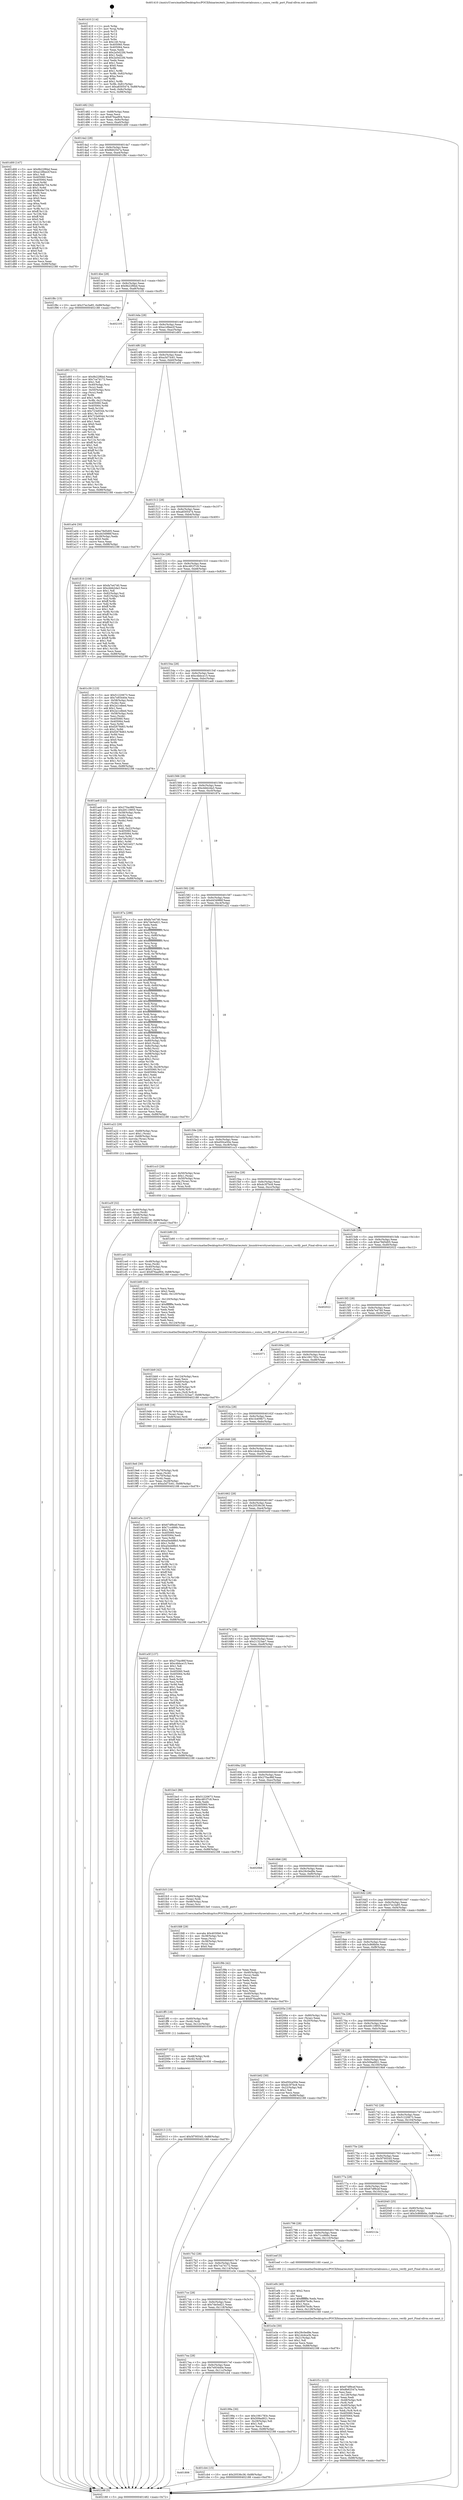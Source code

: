 digraph "0x401410" {
  label = "0x401410 (/mnt/c/Users/mathe/Desktop/tcc/POCII/binaries/extr_linuxdriversttyserialsunsu.c_sunsu_verify_port_Final-ollvm.out::main(0))"
  labelloc = "t"
  node[shape=record]

  Entry [label="",width=0.3,height=0.3,shape=circle,fillcolor=black,style=filled]
  "0x401482" [label="{
     0x401482 [32]\l
     | [instrs]\l
     &nbsp;&nbsp;0x401482 \<+6\>: mov -0x88(%rbp),%eax\l
     &nbsp;&nbsp;0x401488 \<+2\>: mov %eax,%ecx\l
     &nbsp;&nbsp;0x40148a \<+6\>: sub $0x876aa904,%ecx\l
     &nbsp;&nbsp;0x401490 \<+6\>: mov %eax,-0x9c(%rbp)\l
     &nbsp;&nbsp;0x401496 \<+6\>: mov %ecx,-0xa0(%rbp)\l
     &nbsp;&nbsp;0x40149c \<+6\>: je 0000000000401d00 \<main+0x8f0\>\l
  }"]
  "0x401d00" [label="{
     0x401d00 [147]\l
     | [instrs]\l
     &nbsp;&nbsp;0x401d00 \<+5\>: mov $0x9b22f6bd,%eax\l
     &nbsp;&nbsp;0x401d05 \<+5\>: mov $0xa1d9ee2f,%ecx\l
     &nbsp;&nbsp;0x401d0a \<+2\>: mov $0x1,%dl\l
     &nbsp;&nbsp;0x401d0c \<+7\>: mov 0x405060,%esi\l
     &nbsp;&nbsp;0x401d13 \<+7\>: mov 0x405064,%edi\l
     &nbsp;&nbsp;0x401d1a \<+3\>: mov %esi,%r8d\l
     &nbsp;&nbsp;0x401d1d \<+7\>: add $0xf649e754,%r8d\l
     &nbsp;&nbsp;0x401d24 \<+4\>: sub $0x1,%r8d\l
     &nbsp;&nbsp;0x401d28 \<+7\>: sub $0xf649e754,%r8d\l
     &nbsp;&nbsp;0x401d2f \<+4\>: imul %r8d,%esi\l
     &nbsp;&nbsp;0x401d33 \<+3\>: and $0x1,%esi\l
     &nbsp;&nbsp;0x401d36 \<+3\>: cmp $0x0,%esi\l
     &nbsp;&nbsp;0x401d39 \<+4\>: sete %r9b\l
     &nbsp;&nbsp;0x401d3d \<+3\>: cmp $0xa,%edi\l
     &nbsp;&nbsp;0x401d40 \<+4\>: setl %r10b\l
     &nbsp;&nbsp;0x401d44 \<+3\>: mov %r9b,%r11b\l
     &nbsp;&nbsp;0x401d47 \<+4\>: xor $0xff,%r11b\l
     &nbsp;&nbsp;0x401d4b \<+3\>: mov %r10b,%bl\l
     &nbsp;&nbsp;0x401d4e \<+3\>: xor $0xff,%bl\l
     &nbsp;&nbsp;0x401d51 \<+3\>: xor $0x0,%dl\l
     &nbsp;&nbsp;0x401d54 \<+3\>: mov %r11b,%r14b\l
     &nbsp;&nbsp;0x401d57 \<+4\>: and $0x0,%r14b\l
     &nbsp;&nbsp;0x401d5b \<+3\>: and %dl,%r9b\l
     &nbsp;&nbsp;0x401d5e \<+3\>: mov %bl,%r15b\l
     &nbsp;&nbsp;0x401d61 \<+4\>: and $0x0,%r15b\l
     &nbsp;&nbsp;0x401d65 \<+3\>: and %dl,%r10b\l
     &nbsp;&nbsp;0x401d68 \<+3\>: or %r9b,%r14b\l
     &nbsp;&nbsp;0x401d6b \<+3\>: or %r10b,%r15b\l
     &nbsp;&nbsp;0x401d6e \<+3\>: xor %r15b,%r14b\l
     &nbsp;&nbsp;0x401d71 \<+3\>: or %bl,%r11b\l
     &nbsp;&nbsp;0x401d74 \<+4\>: xor $0xff,%r11b\l
     &nbsp;&nbsp;0x401d78 \<+3\>: or $0x0,%dl\l
     &nbsp;&nbsp;0x401d7b \<+3\>: and %dl,%r11b\l
     &nbsp;&nbsp;0x401d7e \<+3\>: or %r11b,%r14b\l
     &nbsp;&nbsp;0x401d81 \<+4\>: test $0x1,%r14b\l
     &nbsp;&nbsp;0x401d85 \<+3\>: cmovne %ecx,%eax\l
     &nbsp;&nbsp;0x401d88 \<+6\>: mov %eax,-0x88(%rbp)\l
     &nbsp;&nbsp;0x401d8e \<+5\>: jmp 0000000000402188 \<main+0xd78\>\l
  }"]
  "0x4014a2" [label="{
     0x4014a2 [28]\l
     | [instrs]\l
     &nbsp;&nbsp;0x4014a2 \<+5\>: jmp 00000000004014a7 \<main+0x97\>\l
     &nbsp;&nbsp;0x4014a7 \<+6\>: mov -0x9c(%rbp),%eax\l
     &nbsp;&nbsp;0x4014ad \<+5\>: sub $0x8b62547a,%eax\l
     &nbsp;&nbsp;0x4014b2 \<+6\>: mov %eax,-0xa4(%rbp)\l
     &nbsp;&nbsp;0x4014b8 \<+6\>: je 0000000000401f8c \<main+0xb7c\>\l
  }"]
  Exit [label="",width=0.3,height=0.3,shape=circle,fillcolor=black,style=filled,peripheries=2]
  "0x401f8c" [label="{
     0x401f8c [15]\l
     | [instrs]\l
     &nbsp;&nbsp;0x401f8c \<+10\>: movl $0x37ec3a85,-0x88(%rbp)\l
     &nbsp;&nbsp;0x401f96 \<+5\>: jmp 0000000000402188 \<main+0xd78\>\l
  }"]
  "0x4014be" [label="{
     0x4014be [28]\l
     | [instrs]\l
     &nbsp;&nbsp;0x4014be \<+5\>: jmp 00000000004014c3 \<main+0xb3\>\l
     &nbsp;&nbsp;0x4014c3 \<+6\>: mov -0x9c(%rbp),%eax\l
     &nbsp;&nbsp;0x4014c9 \<+5\>: sub $0x9b22f6bd,%eax\l
     &nbsp;&nbsp;0x4014ce \<+6\>: mov %eax,-0xa8(%rbp)\l
     &nbsp;&nbsp;0x4014d4 \<+6\>: je 0000000000402105 \<main+0xcf5\>\l
  }"]
  "0x402013" [label="{
     0x402013 [15]\l
     | [instrs]\l
     &nbsp;&nbsp;0x402013 \<+10\>: movl $0x5f795545,-0x88(%rbp)\l
     &nbsp;&nbsp;0x40201d \<+5\>: jmp 0000000000402188 \<main+0xd78\>\l
  }"]
  "0x402105" [label="{
     0x402105\l
  }", style=dashed]
  "0x4014da" [label="{
     0x4014da [28]\l
     | [instrs]\l
     &nbsp;&nbsp;0x4014da \<+5\>: jmp 00000000004014df \<main+0xcf\>\l
     &nbsp;&nbsp;0x4014df \<+6\>: mov -0x9c(%rbp),%eax\l
     &nbsp;&nbsp;0x4014e5 \<+5\>: sub $0xa1d9ee2f,%eax\l
     &nbsp;&nbsp;0x4014ea \<+6\>: mov %eax,-0xac(%rbp)\l
     &nbsp;&nbsp;0x4014f0 \<+6\>: je 0000000000401d93 \<main+0x983\>\l
  }"]
  "0x402007" [label="{
     0x402007 [12]\l
     | [instrs]\l
     &nbsp;&nbsp;0x402007 \<+4\>: mov -0x48(%rbp),%rdi\l
     &nbsp;&nbsp;0x40200b \<+3\>: mov (%rdi),%rdi\l
     &nbsp;&nbsp;0x40200e \<+5\>: call 0000000000401030 \<free@plt\>\l
     | [calls]\l
     &nbsp;&nbsp;0x401030 \{1\} (unknown)\l
  }"]
  "0x401d93" [label="{
     0x401d93 [171]\l
     | [instrs]\l
     &nbsp;&nbsp;0x401d93 \<+5\>: mov $0x9b22f6bd,%eax\l
     &nbsp;&nbsp;0x401d98 \<+5\>: mov $0x7ca74172,%ecx\l
     &nbsp;&nbsp;0x401d9d \<+2\>: mov $0x1,%dl\l
     &nbsp;&nbsp;0x401d9f \<+4\>: mov -0x40(%rbp),%rsi\l
     &nbsp;&nbsp;0x401da3 \<+2\>: mov (%rsi),%edi\l
     &nbsp;&nbsp;0x401da5 \<+4\>: mov -0x50(%rbp),%rsi\l
     &nbsp;&nbsp;0x401da9 \<+2\>: cmp (%rsi),%edi\l
     &nbsp;&nbsp;0x401dab \<+4\>: setl %r8b\l
     &nbsp;&nbsp;0x401daf \<+4\>: and $0x1,%r8b\l
     &nbsp;&nbsp;0x401db3 \<+4\>: mov %r8b,-0x21(%rbp)\l
     &nbsp;&nbsp;0x401db7 \<+7\>: mov 0x405060,%edi\l
     &nbsp;&nbsp;0x401dbe \<+8\>: mov 0x405064,%r9d\l
     &nbsp;&nbsp;0x401dc6 \<+3\>: mov %edi,%r10d\l
     &nbsp;&nbsp;0x401dc9 \<+7\>: sub $0x723e9344,%r10d\l
     &nbsp;&nbsp;0x401dd0 \<+4\>: sub $0x1,%r10d\l
     &nbsp;&nbsp;0x401dd4 \<+7\>: add $0x723e9344,%r10d\l
     &nbsp;&nbsp;0x401ddb \<+4\>: imul %r10d,%edi\l
     &nbsp;&nbsp;0x401ddf \<+3\>: and $0x1,%edi\l
     &nbsp;&nbsp;0x401de2 \<+3\>: cmp $0x0,%edi\l
     &nbsp;&nbsp;0x401de5 \<+4\>: sete %r8b\l
     &nbsp;&nbsp;0x401de9 \<+4\>: cmp $0xa,%r9d\l
     &nbsp;&nbsp;0x401ded \<+4\>: setl %r11b\l
     &nbsp;&nbsp;0x401df1 \<+3\>: mov %r8b,%bl\l
     &nbsp;&nbsp;0x401df4 \<+3\>: xor $0xff,%bl\l
     &nbsp;&nbsp;0x401df7 \<+3\>: mov %r11b,%r14b\l
     &nbsp;&nbsp;0x401dfa \<+4\>: xor $0xff,%r14b\l
     &nbsp;&nbsp;0x401dfe \<+3\>: xor $0x1,%dl\l
     &nbsp;&nbsp;0x401e01 \<+3\>: mov %bl,%r15b\l
     &nbsp;&nbsp;0x401e04 \<+4\>: and $0xff,%r15b\l
     &nbsp;&nbsp;0x401e08 \<+3\>: and %dl,%r8b\l
     &nbsp;&nbsp;0x401e0b \<+3\>: mov %r14b,%r12b\l
     &nbsp;&nbsp;0x401e0e \<+4\>: and $0xff,%r12b\l
     &nbsp;&nbsp;0x401e12 \<+3\>: and %dl,%r11b\l
     &nbsp;&nbsp;0x401e15 \<+3\>: or %r8b,%r15b\l
     &nbsp;&nbsp;0x401e18 \<+3\>: or %r11b,%r12b\l
     &nbsp;&nbsp;0x401e1b \<+3\>: xor %r12b,%r15b\l
     &nbsp;&nbsp;0x401e1e \<+3\>: or %r14b,%bl\l
     &nbsp;&nbsp;0x401e21 \<+3\>: xor $0xff,%bl\l
     &nbsp;&nbsp;0x401e24 \<+3\>: or $0x1,%dl\l
     &nbsp;&nbsp;0x401e27 \<+2\>: and %dl,%bl\l
     &nbsp;&nbsp;0x401e29 \<+3\>: or %bl,%r15b\l
     &nbsp;&nbsp;0x401e2c \<+4\>: test $0x1,%r15b\l
     &nbsp;&nbsp;0x401e30 \<+3\>: cmovne %ecx,%eax\l
     &nbsp;&nbsp;0x401e33 \<+6\>: mov %eax,-0x88(%rbp)\l
     &nbsp;&nbsp;0x401e39 \<+5\>: jmp 0000000000402188 \<main+0xd78\>\l
  }"]
  "0x4014f6" [label="{
     0x4014f6 [28]\l
     | [instrs]\l
     &nbsp;&nbsp;0x4014f6 \<+5\>: jmp 00000000004014fb \<main+0xeb\>\l
     &nbsp;&nbsp;0x4014fb \<+6\>: mov -0x9c(%rbp),%eax\l
     &nbsp;&nbsp;0x401501 \<+5\>: sub $0xa3d73c61,%eax\l
     &nbsp;&nbsp;0x401506 \<+6\>: mov %eax,-0xb0(%rbp)\l
     &nbsp;&nbsp;0x40150c \<+6\>: je 0000000000401a04 \<main+0x5f4\>\l
  }"]
  "0x401ff5" [label="{
     0x401ff5 [18]\l
     | [instrs]\l
     &nbsp;&nbsp;0x401ff5 \<+4\>: mov -0x60(%rbp),%rdi\l
     &nbsp;&nbsp;0x401ff9 \<+3\>: mov (%rdi),%rdi\l
     &nbsp;&nbsp;0x401ffc \<+6\>: mov %eax,-0x12c(%rbp)\l
     &nbsp;&nbsp;0x402002 \<+5\>: call 0000000000401030 \<free@plt\>\l
     | [calls]\l
     &nbsp;&nbsp;0x401030 \{1\} (unknown)\l
  }"]
  "0x401a04" [label="{
     0x401a04 [30]\l
     | [instrs]\l
     &nbsp;&nbsp;0x401a04 \<+5\>: mov $0xe78d5d05,%eax\l
     &nbsp;&nbsp;0x401a09 \<+5\>: mov $0xd434986f,%ecx\l
     &nbsp;&nbsp;0x401a0e \<+3\>: mov -0x28(%rbp),%edx\l
     &nbsp;&nbsp;0x401a11 \<+3\>: cmp $0x0,%edx\l
     &nbsp;&nbsp;0x401a14 \<+3\>: cmove %ecx,%eax\l
     &nbsp;&nbsp;0x401a17 \<+6\>: mov %eax,-0x88(%rbp)\l
     &nbsp;&nbsp;0x401a1d \<+5\>: jmp 0000000000402188 \<main+0xd78\>\l
  }"]
  "0x401512" [label="{
     0x401512 [28]\l
     | [instrs]\l
     &nbsp;&nbsp;0x401512 \<+5\>: jmp 0000000000401517 \<main+0x107\>\l
     &nbsp;&nbsp;0x401517 \<+6\>: mov -0x9c(%rbp),%eax\l
     &nbsp;&nbsp;0x40151d \<+5\>: sub $0xa8305474,%eax\l
     &nbsp;&nbsp;0x401522 \<+6\>: mov %eax,-0xb4(%rbp)\l
     &nbsp;&nbsp;0x401528 \<+6\>: je 0000000000401810 \<main+0x400\>\l
  }"]
  "0x401fd8" [label="{
     0x401fd8 [29]\l
     | [instrs]\l
     &nbsp;&nbsp;0x401fd8 \<+10\>: movabs $0x4030b6,%rdi\l
     &nbsp;&nbsp;0x401fe2 \<+4\>: mov -0x38(%rbp),%rsi\l
     &nbsp;&nbsp;0x401fe6 \<+2\>: mov %eax,(%rsi)\l
     &nbsp;&nbsp;0x401fe8 \<+4\>: mov -0x38(%rbp),%rsi\l
     &nbsp;&nbsp;0x401fec \<+2\>: mov (%rsi),%esi\l
     &nbsp;&nbsp;0x401fee \<+2\>: mov $0x0,%al\l
     &nbsp;&nbsp;0x401ff0 \<+5\>: call 0000000000401040 \<printf@plt\>\l
     | [calls]\l
     &nbsp;&nbsp;0x401040 \{1\} (unknown)\l
  }"]
  "0x401810" [label="{
     0x401810 [106]\l
     | [instrs]\l
     &nbsp;&nbsp;0x401810 \<+5\>: mov $0xfa7e4740,%eax\l
     &nbsp;&nbsp;0x401815 \<+5\>: mov $0xcbbb2da3,%ecx\l
     &nbsp;&nbsp;0x40181a \<+2\>: mov $0x1,%dl\l
     &nbsp;&nbsp;0x40181c \<+7\>: mov -0x82(%rbp),%sil\l
     &nbsp;&nbsp;0x401823 \<+7\>: mov -0x81(%rbp),%dil\l
     &nbsp;&nbsp;0x40182a \<+3\>: mov %sil,%r8b\l
     &nbsp;&nbsp;0x40182d \<+4\>: xor $0xff,%r8b\l
     &nbsp;&nbsp;0x401831 \<+3\>: mov %dil,%r9b\l
     &nbsp;&nbsp;0x401834 \<+4\>: xor $0xff,%r9b\l
     &nbsp;&nbsp;0x401838 \<+3\>: xor $0x1,%dl\l
     &nbsp;&nbsp;0x40183b \<+3\>: mov %r8b,%r10b\l
     &nbsp;&nbsp;0x40183e \<+4\>: and $0xff,%r10b\l
     &nbsp;&nbsp;0x401842 \<+3\>: and %dl,%sil\l
     &nbsp;&nbsp;0x401845 \<+3\>: mov %r9b,%r11b\l
     &nbsp;&nbsp;0x401848 \<+4\>: and $0xff,%r11b\l
     &nbsp;&nbsp;0x40184c \<+3\>: and %dl,%dil\l
     &nbsp;&nbsp;0x40184f \<+3\>: or %sil,%r10b\l
     &nbsp;&nbsp;0x401852 \<+3\>: or %dil,%r11b\l
     &nbsp;&nbsp;0x401855 \<+3\>: xor %r11b,%r10b\l
     &nbsp;&nbsp;0x401858 \<+3\>: or %r9b,%r8b\l
     &nbsp;&nbsp;0x40185b \<+4\>: xor $0xff,%r8b\l
     &nbsp;&nbsp;0x40185f \<+3\>: or $0x1,%dl\l
     &nbsp;&nbsp;0x401862 \<+3\>: and %dl,%r8b\l
     &nbsp;&nbsp;0x401865 \<+3\>: or %r8b,%r10b\l
     &nbsp;&nbsp;0x401868 \<+4\>: test $0x1,%r10b\l
     &nbsp;&nbsp;0x40186c \<+3\>: cmovne %ecx,%eax\l
     &nbsp;&nbsp;0x40186f \<+6\>: mov %eax,-0x88(%rbp)\l
     &nbsp;&nbsp;0x401875 \<+5\>: jmp 0000000000402188 \<main+0xd78\>\l
  }"]
  "0x40152e" [label="{
     0x40152e [28]\l
     | [instrs]\l
     &nbsp;&nbsp;0x40152e \<+5\>: jmp 0000000000401533 \<main+0x123\>\l
     &nbsp;&nbsp;0x401533 \<+6\>: mov -0x9c(%rbp),%eax\l
     &nbsp;&nbsp;0x401539 \<+5\>: sub $0xc481f7c9,%eax\l
     &nbsp;&nbsp;0x40153e \<+6\>: mov %eax,-0xb8(%rbp)\l
     &nbsp;&nbsp;0x401544 \<+6\>: je 0000000000401c39 \<main+0x829\>\l
  }"]
  "0x402188" [label="{
     0x402188 [5]\l
     | [instrs]\l
     &nbsp;&nbsp;0x402188 \<+5\>: jmp 0000000000401482 \<main+0x72\>\l
  }"]
  "0x401410" [label="{
     0x401410 [114]\l
     | [instrs]\l
     &nbsp;&nbsp;0x401410 \<+1\>: push %rbp\l
     &nbsp;&nbsp;0x401411 \<+3\>: mov %rsp,%rbp\l
     &nbsp;&nbsp;0x401414 \<+2\>: push %r15\l
     &nbsp;&nbsp;0x401416 \<+2\>: push %r14\l
     &nbsp;&nbsp;0x401418 \<+2\>: push %r12\l
     &nbsp;&nbsp;0x40141a \<+1\>: push %rbx\l
     &nbsp;&nbsp;0x40141b \<+7\>: sub $0x140,%rsp\l
     &nbsp;&nbsp;0x401422 \<+7\>: mov 0x405060,%eax\l
     &nbsp;&nbsp;0x401429 \<+7\>: mov 0x405064,%ecx\l
     &nbsp;&nbsp;0x401430 \<+2\>: mov %eax,%edx\l
     &nbsp;&nbsp;0x401432 \<+6\>: add $0x2a5d22fd,%edx\l
     &nbsp;&nbsp;0x401438 \<+3\>: sub $0x1,%edx\l
     &nbsp;&nbsp;0x40143b \<+6\>: sub $0x2a5d22fd,%edx\l
     &nbsp;&nbsp;0x401441 \<+3\>: imul %edx,%eax\l
     &nbsp;&nbsp;0x401444 \<+3\>: and $0x1,%eax\l
     &nbsp;&nbsp;0x401447 \<+3\>: cmp $0x0,%eax\l
     &nbsp;&nbsp;0x40144a \<+4\>: sete %r8b\l
     &nbsp;&nbsp;0x40144e \<+4\>: and $0x1,%r8b\l
     &nbsp;&nbsp;0x401452 \<+7\>: mov %r8b,-0x82(%rbp)\l
     &nbsp;&nbsp;0x401459 \<+3\>: cmp $0xa,%ecx\l
     &nbsp;&nbsp;0x40145c \<+4\>: setl %r8b\l
     &nbsp;&nbsp;0x401460 \<+4\>: and $0x1,%r8b\l
     &nbsp;&nbsp;0x401464 \<+7\>: mov %r8b,-0x81(%rbp)\l
     &nbsp;&nbsp;0x40146b \<+10\>: movl $0xa8305474,-0x88(%rbp)\l
     &nbsp;&nbsp;0x401475 \<+6\>: mov %edi,-0x8c(%rbp)\l
     &nbsp;&nbsp;0x40147b \<+7\>: mov %rsi,-0x98(%rbp)\l
  }"]
  "0x401f1c" [label="{
     0x401f1c [112]\l
     | [instrs]\l
     &nbsp;&nbsp;0x401f1c \<+5\>: mov $0x67df9cef,%ecx\l
     &nbsp;&nbsp;0x401f21 \<+5\>: mov $0x8b62547a,%edx\l
     &nbsp;&nbsp;0x401f26 \<+2\>: xor %esi,%esi\l
     &nbsp;&nbsp;0x401f28 \<+6\>: mov -0x128(%rbp),%edi\l
     &nbsp;&nbsp;0x401f2e \<+3\>: imul %eax,%edi\l
     &nbsp;&nbsp;0x401f31 \<+4\>: mov -0x48(%rbp),%r8\l
     &nbsp;&nbsp;0x401f35 \<+3\>: mov (%r8),%r8\l
     &nbsp;&nbsp;0x401f38 \<+4\>: mov -0x40(%rbp),%r9\l
     &nbsp;&nbsp;0x401f3c \<+3\>: movslq (%r9),%r9\l
     &nbsp;&nbsp;0x401f3f \<+4\>: mov %edi,(%r8,%r9,4)\l
     &nbsp;&nbsp;0x401f43 \<+7\>: mov 0x405060,%eax\l
     &nbsp;&nbsp;0x401f4a \<+7\>: mov 0x405064,%edi\l
     &nbsp;&nbsp;0x401f51 \<+3\>: sub $0x1,%esi\l
     &nbsp;&nbsp;0x401f54 \<+3\>: mov %eax,%r10d\l
     &nbsp;&nbsp;0x401f57 \<+3\>: add %esi,%r10d\l
     &nbsp;&nbsp;0x401f5a \<+4\>: imul %r10d,%eax\l
     &nbsp;&nbsp;0x401f5e \<+3\>: and $0x1,%eax\l
     &nbsp;&nbsp;0x401f61 \<+3\>: cmp $0x0,%eax\l
     &nbsp;&nbsp;0x401f64 \<+4\>: sete %r11b\l
     &nbsp;&nbsp;0x401f68 \<+3\>: cmp $0xa,%edi\l
     &nbsp;&nbsp;0x401f6b \<+3\>: setl %bl\l
     &nbsp;&nbsp;0x401f6e \<+3\>: mov %r11b,%r14b\l
     &nbsp;&nbsp;0x401f71 \<+3\>: and %bl,%r14b\l
     &nbsp;&nbsp;0x401f74 \<+3\>: xor %bl,%r11b\l
     &nbsp;&nbsp;0x401f77 \<+3\>: or %r11b,%r14b\l
     &nbsp;&nbsp;0x401f7a \<+4\>: test $0x1,%r14b\l
     &nbsp;&nbsp;0x401f7e \<+3\>: cmovne %edx,%ecx\l
     &nbsp;&nbsp;0x401f81 \<+6\>: mov %ecx,-0x88(%rbp)\l
     &nbsp;&nbsp;0x401f87 \<+5\>: jmp 0000000000402188 \<main+0xd78\>\l
  }"]
  "0x401c39" [label="{
     0x401c39 [123]\l
     | [instrs]\l
     &nbsp;&nbsp;0x401c39 \<+5\>: mov $0x51220673,%eax\l
     &nbsp;&nbsp;0x401c3e \<+5\>: mov $0x7e93440e,%ecx\l
     &nbsp;&nbsp;0x401c43 \<+4\>: mov -0x58(%rbp),%rdx\l
     &nbsp;&nbsp;0x401c47 \<+2\>: mov (%rdx),%esi\l
     &nbsp;&nbsp;0x401c49 \<+6\>: sub $0x2a1cdbed,%esi\l
     &nbsp;&nbsp;0x401c4f \<+3\>: add $0x1,%esi\l
     &nbsp;&nbsp;0x401c52 \<+6\>: add $0x2a1cdbed,%esi\l
     &nbsp;&nbsp;0x401c58 \<+4\>: mov -0x58(%rbp),%rdx\l
     &nbsp;&nbsp;0x401c5c \<+2\>: mov %esi,(%rdx)\l
     &nbsp;&nbsp;0x401c5e \<+7\>: mov 0x405060,%esi\l
     &nbsp;&nbsp;0x401c65 \<+7\>: mov 0x405064,%edi\l
     &nbsp;&nbsp;0x401c6c \<+3\>: mov %esi,%r8d\l
     &nbsp;&nbsp;0x401c6f \<+7\>: sub $0xf2678d63,%r8d\l
     &nbsp;&nbsp;0x401c76 \<+4\>: sub $0x1,%r8d\l
     &nbsp;&nbsp;0x401c7a \<+7\>: add $0xf2678d63,%r8d\l
     &nbsp;&nbsp;0x401c81 \<+4\>: imul %r8d,%esi\l
     &nbsp;&nbsp;0x401c85 \<+3\>: and $0x1,%esi\l
     &nbsp;&nbsp;0x401c88 \<+3\>: cmp $0x0,%esi\l
     &nbsp;&nbsp;0x401c8b \<+4\>: sete %r9b\l
     &nbsp;&nbsp;0x401c8f \<+3\>: cmp $0xa,%edi\l
     &nbsp;&nbsp;0x401c92 \<+4\>: setl %r10b\l
     &nbsp;&nbsp;0x401c96 \<+3\>: mov %r9b,%r11b\l
     &nbsp;&nbsp;0x401c99 \<+3\>: and %r10b,%r11b\l
     &nbsp;&nbsp;0x401c9c \<+3\>: xor %r10b,%r9b\l
     &nbsp;&nbsp;0x401c9f \<+3\>: or %r9b,%r11b\l
     &nbsp;&nbsp;0x401ca2 \<+4\>: test $0x1,%r11b\l
     &nbsp;&nbsp;0x401ca6 \<+3\>: cmovne %ecx,%eax\l
     &nbsp;&nbsp;0x401ca9 \<+6\>: mov %eax,-0x88(%rbp)\l
     &nbsp;&nbsp;0x401caf \<+5\>: jmp 0000000000402188 \<main+0xd78\>\l
  }"]
  "0x40154a" [label="{
     0x40154a [28]\l
     | [instrs]\l
     &nbsp;&nbsp;0x40154a \<+5\>: jmp 000000000040154f \<main+0x13f\>\l
     &nbsp;&nbsp;0x40154f \<+6\>: mov -0x9c(%rbp),%eax\l
     &nbsp;&nbsp;0x401555 \<+5\>: sub $0xc4bbce15,%eax\l
     &nbsp;&nbsp;0x40155a \<+6\>: mov %eax,-0xbc(%rbp)\l
     &nbsp;&nbsp;0x401560 \<+6\>: je 0000000000401ae8 \<main+0x6d8\>\l
  }"]
  "0x401ef4" [label="{
     0x401ef4 [40]\l
     | [instrs]\l
     &nbsp;&nbsp;0x401ef4 \<+5\>: mov $0x2,%ecx\l
     &nbsp;&nbsp;0x401ef9 \<+1\>: cltd\l
     &nbsp;&nbsp;0x401efa \<+2\>: idiv %ecx\l
     &nbsp;&nbsp;0x401efc \<+6\>: imul $0xfffffffe,%edx,%ecx\l
     &nbsp;&nbsp;0x401f02 \<+6\>: add $0x8567bc8c,%ecx\l
     &nbsp;&nbsp;0x401f08 \<+3\>: add $0x1,%ecx\l
     &nbsp;&nbsp;0x401f0b \<+6\>: sub $0x8567bc8c,%ecx\l
     &nbsp;&nbsp;0x401f11 \<+6\>: mov %ecx,-0x128(%rbp)\l
     &nbsp;&nbsp;0x401f17 \<+5\>: call 0000000000401160 \<next_i\>\l
     | [calls]\l
     &nbsp;&nbsp;0x401160 \{1\} (/mnt/c/Users/mathe/Desktop/tcc/POCII/binaries/extr_linuxdriversttyserialsunsu.c_sunsu_verify_port_Final-ollvm.out::next_i)\l
  }"]
  "0x401ae8" [label="{
     0x401ae8 [122]\l
     | [instrs]\l
     &nbsp;&nbsp;0x401ae8 \<+5\>: mov $0x270ac86f,%eax\l
     &nbsp;&nbsp;0x401aed \<+5\>: mov $0x49119955,%ecx\l
     &nbsp;&nbsp;0x401af2 \<+4\>: mov -0x58(%rbp),%rdx\l
     &nbsp;&nbsp;0x401af6 \<+2\>: mov (%rdx),%esi\l
     &nbsp;&nbsp;0x401af8 \<+4\>: mov -0x68(%rbp),%rdx\l
     &nbsp;&nbsp;0x401afc \<+2\>: cmp (%rdx),%esi\l
     &nbsp;&nbsp;0x401afe \<+4\>: setl %dil\l
     &nbsp;&nbsp;0x401b02 \<+4\>: and $0x1,%dil\l
     &nbsp;&nbsp;0x401b06 \<+4\>: mov %dil,-0x22(%rbp)\l
     &nbsp;&nbsp;0x401b0a \<+7\>: mov 0x405060,%esi\l
     &nbsp;&nbsp;0x401b11 \<+8\>: mov 0x405064,%r8d\l
     &nbsp;&nbsp;0x401b19 \<+3\>: mov %esi,%r9d\l
     &nbsp;&nbsp;0x401b1c \<+7\>: sub $0x7e61b027,%r9d\l
     &nbsp;&nbsp;0x401b23 \<+4\>: sub $0x1,%r9d\l
     &nbsp;&nbsp;0x401b27 \<+7\>: add $0x7e61b027,%r9d\l
     &nbsp;&nbsp;0x401b2e \<+4\>: imul %r9d,%esi\l
     &nbsp;&nbsp;0x401b32 \<+3\>: and $0x1,%esi\l
     &nbsp;&nbsp;0x401b35 \<+3\>: cmp $0x0,%esi\l
     &nbsp;&nbsp;0x401b38 \<+4\>: sete %dil\l
     &nbsp;&nbsp;0x401b3c \<+4\>: cmp $0xa,%r8d\l
     &nbsp;&nbsp;0x401b40 \<+4\>: setl %r10b\l
     &nbsp;&nbsp;0x401b44 \<+3\>: mov %dil,%r11b\l
     &nbsp;&nbsp;0x401b47 \<+3\>: and %r10b,%r11b\l
     &nbsp;&nbsp;0x401b4a \<+3\>: xor %r10b,%dil\l
     &nbsp;&nbsp;0x401b4d \<+3\>: or %dil,%r11b\l
     &nbsp;&nbsp;0x401b50 \<+4\>: test $0x1,%r11b\l
     &nbsp;&nbsp;0x401b54 \<+3\>: cmovne %ecx,%eax\l
     &nbsp;&nbsp;0x401b57 \<+6\>: mov %eax,-0x88(%rbp)\l
     &nbsp;&nbsp;0x401b5d \<+5\>: jmp 0000000000402188 \<main+0xd78\>\l
  }"]
  "0x401566" [label="{
     0x401566 [28]\l
     | [instrs]\l
     &nbsp;&nbsp;0x401566 \<+5\>: jmp 000000000040156b \<main+0x15b\>\l
     &nbsp;&nbsp;0x40156b \<+6\>: mov -0x9c(%rbp),%eax\l
     &nbsp;&nbsp;0x401571 \<+5\>: sub $0xcbbb2da3,%eax\l
     &nbsp;&nbsp;0x401576 \<+6\>: mov %eax,-0xc0(%rbp)\l
     &nbsp;&nbsp;0x40157c \<+6\>: je 000000000040187a \<main+0x46a\>\l
  }"]
  "0x401ce0" [label="{
     0x401ce0 [32]\l
     | [instrs]\l
     &nbsp;&nbsp;0x401ce0 \<+4\>: mov -0x48(%rbp),%rdi\l
     &nbsp;&nbsp;0x401ce4 \<+3\>: mov %rax,(%rdi)\l
     &nbsp;&nbsp;0x401ce7 \<+4\>: mov -0x40(%rbp),%rax\l
     &nbsp;&nbsp;0x401ceb \<+6\>: movl $0x0,(%rax)\l
     &nbsp;&nbsp;0x401cf1 \<+10\>: movl $0x876aa904,-0x88(%rbp)\l
     &nbsp;&nbsp;0x401cfb \<+5\>: jmp 0000000000402188 \<main+0xd78\>\l
  }"]
  "0x40187a" [label="{
     0x40187a [288]\l
     | [instrs]\l
     &nbsp;&nbsp;0x40187a \<+5\>: mov $0xfa7e4740,%eax\l
     &nbsp;&nbsp;0x40187f \<+5\>: mov $0x7de5ed21,%ecx\l
     &nbsp;&nbsp;0x401884 \<+2\>: xor %edx,%edx\l
     &nbsp;&nbsp;0x401886 \<+3\>: mov %rsp,%rsi\l
     &nbsp;&nbsp;0x401889 \<+4\>: add $0xfffffffffffffff0,%rsi\l
     &nbsp;&nbsp;0x40188d \<+3\>: mov %rsi,%rsp\l
     &nbsp;&nbsp;0x401890 \<+4\>: mov %rsi,-0x80(%rbp)\l
     &nbsp;&nbsp;0x401894 \<+3\>: mov %rsp,%rsi\l
     &nbsp;&nbsp;0x401897 \<+4\>: add $0xfffffffffffffff0,%rsi\l
     &nbsp;&nbsp;0x40189b \<+3\>: mov %rsi,%rsp\l
     &nbsp;&nbsp;0x40189e \<+3\>: mov %rsp,%rdi\l
     &nbsp;&nbsp;0x4018a1 \<+4\>: add $0xfffffffffffffff0,%rdi\l
     &nbsp;&nbsp;0x4018a5 \<+3\>: mov %rdi,%rsp\l
     &nbsp;&nbsp;0x4018a8 \<+4\>: mov %rdi,-0x78(%rbp)\l
     &nbsp;&nbsp;0x4018ac \<+3\>: mov %rsp,%rdi\l
     &nbsp;&nbsp;0x4018af \<+4\>: add $0xfffffffffffffff0,%rdi\l
     &nbsp;&nbsp;0x4018b3 \<+3\>: mov %rdi,%rsp\l
     &nbsp;&nbsp;0x4018b6 \<+4\>: mov %rdi,-0x70(%rbp)\l
     &nbsp;&nbsp;0x4018ba \<+3\>: mov %rsp,%rdi\l
     &nbsp;&nbsp;0x4018bd \<+4\>: add $0xfffffffffffffff0,%rdi\l
     &nbsp;&nbsp;0x4018c1 \<+3\>: mov %rdi,%rsp\l
     &nbsp;&nbsp;0x4018c4 \<+4\>: mov %rdi,-0x68(%rbp)\l
     &nbsp;&nbsp;0x4018c8 \<+3\>: mov %rsp,%rdi\l
     &nbsp;&nbsp;0x4018cb \<+4\>: add $0xfffffffffffffff0,%rdi\l
     &nbsp;&nbsp;0x4018cf \<+3\>: mov %rdi,%rsp\l
     &nbsp;&nbsp;0x4018d2 \<+4\>: mov %rdi,-0x60(%rbp)\l
     &nbsp;&nbsp;0x4018d6 \<+3\>: mov %rsp,%rdi\l
     &nbsp;&nbsp;0x4018d9 \<+4\>: add $0xfffffffffffffff0,%rdi\l
     &nbsp;&nbsp;0x4018dd \<+3\>: mov %rdi,%rsp\l
     &nbsp;&nbsp;0x4018e0 \<+4\>: mov %rdi,-0x58(%rbp)\l
     &nbsp;&nbsp;0x4018e4 \<+3\>: mov %rsp,%rdi\l
     &nbsp;&nbsp;0x4018e7 \<+4\>: add $0xfffffffffffffff0,%rdi\l
     &nbsp;&nbsp;0x4018eb \<+3\>: mov %rdi,%rsp\l
     &nbsp;&nbsp;0x4018ee \<+4\>: mov %rdi,-0x50(%rbp)\l
     &nbsp;&nbsp;0x4018f2 \<+3\>: mov %rsp,%rdi\l
     &nbsp;&nbsp;0x4018f5 \<+4\>: add $0xfffffffffffffff0,%rdi\l
     &nbsp;&nbsp;0x4018f9 \<+3\>: mov %rdi,%rsp\l
     &nbsp;&nbsp;0x4018fc \<+4\>: mov %rdi,-0x48(%rbp)\l
     &nbsp;&nbsp;0x401900 \<+3\>: mov %rsp,%rdi\l
     &nbsp;&nbsp;0x401903 \<+4\>: add $0xfffffffffffffff0,%rdi\l
     &nbsp;&nbsp;0x401907 \<+3\>: mov %rdi,%rsp\l
     &nbsp;&nbsp;0x40190a \<+4\>: mov %rdi,-0x40(%rbp)\l
     &nbsp;&nbsp;0x40190e \<+3\>: mov %rsp,%rdi\l
     &nbsp;&nbsp;0x401911 \<+4\>: add $0xfffffffffffffff0,%rdi\l
     &nbsp;&nbsp;0x401915 \<+3\>: mov %rdi,%rsp\l
     &nbsp;&nbsp;0x401918 \<+4\>: mov %rdi,-0x38(%rbp)\l
     &nbsp;&nbsp;0x40191c \<+4\>: mov -0x80(%rbp),%rdi\l
     &nbsp;&nbsp;0x401920 \<+6\>: movl $0x0,(%rdi)\l
     &nbsp;&nbsp;0x401926 \<+7\>: mov -0x8c(%rbp),%r8d\l
     &nbsp;&nbsp;0x40192d \<+3\>: mov %r8d,(%rsi)\l
     &nbsp;&nbsp;0x401930 \<+4\>: mov -0x78(%rbp),%rdi\l
     &nbsp;&nbsp;0x401934 \<+7\>: mov -0x98(%rbp),%r9\l
     &nbsp;&nbsp;0x40193b \<+3\>: mov %r9,(%rdi)\l
     &nbsp;&nbsp;0x40193e \<+3\>: cmpl $0x2,(%rsi)\l
     &nbsp;&nbsp;0x401941 \<+4\>: setne %r10b\l
     &nbsp;&nbsp;0x401945 \<+4\>: and $0x1,%r10b\l
     &nbsp;&nbsp;0x401949 \<+4\>: mov %r10b,-0x29(%rbp)\l
     &nbsp;&nbsp;0x40194d \<+8\>: mov 0x405060,%r11d\l
     &nbsp;&nbsp;0x401955 \<+7\>: mov 0x405064,%ebx\l
     &nbsp;&nbsp;0x40195c \<+3\>: sub $0x1,%edx\l
     &nbsp;&nbsp;0x40195f \<+3\>: mov %r11d,%r14d\l
     &nbsp;&nbsp;0x401962 \<+3\>: add %edx,%r14d\l
     &nbsp;&nbsp;0x401965 \<+4\>: imul %r14d,%r11d\l
     &nbsp;&nbsp;0x401969 \<+4\>: and $0x1,%r11d\l
     &nbsp;&nbsp;0x40196d \<+4\>: cmp $0x0,%r11d\l
     &nbsp;&nbsp;0x401971 \<+4\>: sete %r10b\l
     &nbsp;&nbsp;0x401975 \<+3\>: cmp $0xa,%ebx\l
     &nbsp;&nbsp;0x401978 \<+4\>: setl %r15b\l
     &nbsp;&nbsp;0x40197c \<+3\>: mov %r10b,%r12b\l
     &nbsp;&nbsp;0x40197f \<+3\>: and %r15b,%r12b\l
     &nbsp;&nbsp;0x401982 \<+3\>: xor %r15b,%r10b\l
     &nbsp;&nbsp;0x401985 \<+3\>: or %r10b,%r12b\l
     &nbsp;&nbsp;0x401988 \<+4\>: test $0x1,%r12b\l
     &nbsp;&nbsp;0x40198c \<+3\>: cmovne %ecx,%eax\l
     &nbsp;&nbsp;0x40198f \<+6\>: mov %eax,-0x88(%rbp)\l
     &nbsp;&nbsp;0x401995 \<+5\>: jmp 0000000000402188 \<main+0xd78\>\l
  }"]
  "0x401582" [label="{
     0x401582 [28]\l
     | [instrs]\l
     &nbsp;&nbsp;0x401582 \<+5\>: jmp 0000000000401587 \<main+0x177\>\l
     &nbsp;&nbsp;0x401587 \<+6\>: mov -0x9c(%rbp),%eax\l
     &nbsp;&nbsp;0x40158d \<+5\>: sub $0xd434986f,%eax\l
     &nbsp;&nbsp;0x401592 \<+6\>: mov %eax,-0xc4(%rbp)\l
     &nbsp;&nbsp;0x401598 \<+6\>: je 0000000000401a22 \<main+0x612\>\l
  }"]
  "0x401806" [label="{
     0x401806\l
  }", style=dashed]
  "0x401cb4" [label="{
     0x401cb4 [15]\l
     | [instrs]\l
     &nbsp;&nbsp;0x401cb4 \<+10\>: movl $0x20536c36,-0x88(%rbp)\l
     &nbsp;&nbsp;0x401cbe \<+5\>: jmp 0000000000402188 \<main+0xd78\>\l
  }"]
  "0x401a22" [label="{
     0x401a22 [29]\l
     | [instrs]\l
     &nbsp;&nbsp;0x401a22 \<+4\>: mov -0x68(%rbp),%rax\l
     &nbsp;&nbsp;0x401a26 \<+6\>: movl $0x1,(%rax)\l
     &nbsp;&nbsp;0x401a2c \<+4\>: mov -0x68(%rbp),%rax\l
     &nbsp;&nbsp;0x401a30 \<+3\>: movslq (%rax),%rax\l
     &nbsp;&nbsp;0x401a33 \<+4\>: shl $0x2,%rax\l
     &nbsp;&nbsp;0x401a37 \<+3\>: mov %rax,%rdi\l
     &nbsp;&nbsp;0x401a3a \<+5\>: call 0000000000401050 \<malloc@plt\>\l
     | [calls]\l
     &nbsp;&nbsp;0x401050 \{1\} (unknown)\l
  }"]
  "0x40159e" [label="{
     0x40159e [28]\l
     | [instrs]\l
     &nbsp;&nbsp;0x40159e \<+5\>: jmp 00000000004015a3 \<main+0x193\>\l
     &nbsp;&nbsp;0x4015a3 \<+6\>: mov -0x9c(%rbp),%eax\l
     &nbsp;&nbsp;0x4015a9 \<+5\>: sub $0xd50ce50e,%eax\l
     &nbsp;&nbsp;0x4015ae \<+6\>: mov %eax,-0xc8(%rbp)\l
     &nbsp;&nbsp;0x4015b4 \<+6\>: je 0000000000401cc3 \<main+0x8b3\>\l
  }"]
  "0x401bb9" [label="{
     0x401bb9 [42]\l
     | [instrs]\l
     &nbsp;&nbsp;0x401bb9 \<+6\>: mov -0x124(%rbp),%ecx\l
     &nbsp;&nbsp;0x401bbf \<+3\>: imul %eax,%ecx\l
     &nbsp;&nbsp;0x401bc2 \<+4\>: mov -0x60(%rbp),%r8\l
     &nbsp;&nbsp;0x401bc6 \<+3\>: mov (%r8),%r8\l
     &nbsp;&nbsp;0x401bc9 \<+4\>: mov -0x58(%rbp),%r9\l
     &nbsp;&nbsp;0x401bcd \<+3\>: movslq (%r9),%r9\l
     &nbsp;&nbsp;0x401bd0 \<+4\>: mov %ecx,(%r8,%r9,4)\l
     &nbsp;&nbsp;0x401bd4 \<+10\>: movl $0x21323ae7,-0x88(%rbp)\l
     &nbsp;&nbsp;0x401bde \<+5\>: jmp 0000000000402188 \<main+0xd78\>\l
  }"]
  "0x401cc3" [label="{
     0x401cc3 [29]\l
     | [instrs]\l
     &nbsp;&nbsp;0x401cc3 \<+4\>: mov -0x50(%rbp),%rax\l
     &nbsp;&nbsp;0x401cc7 \<+6\>: movl $0x1,(%rax)\l
     &nbsp;&nbsp;0x401ccd \<+4\>: mov -0x50(%rbp),%rax\l
     &nbsp;&nbsp;0x401cd1 \<+3\>: movslq (%rax),%rax\l
     &nbsp;&nbsp;0x401cd4 \<+4\>: shl $0x2,%rax\l
     &nbsp;&nbsp;0x401cd8 \<+3\>: mov %rax,%rdi\l
     &nbsp;&nbsp;0x401cdb \<+5\>: call 0000000000401050 \<malloc@plt\>\l
     | [calls]\l
     &nbsp;&nbsp;0x401050 \{1\} (unknown)\l
  }"]
  "0x4015ba" [label="{
     0x4015ba [28]\l
     | [instrs]\l
     &nbsp;&nbsp;0x4015ba \<+5\>: jmp 00000000004015bf \<main+0x1af\>\l
     &nbsp;&nbsp;0x4015bf \<+6\>: mov -0x9c(%rbp),%eax\l
     &nbsp;&nbsp;0x4015c5 \<+5\>: sub $0xdc3f7bc8,%eax\l
     &nbsp;&nbsp;0x4015ca \<+6\>: mov %eax,-0xcc(%rbp)\l
     &nbsp;&nbsp;0x4015d0 \<+6\>: je 0000000000401b80 \<main+0x770\>\l
  }"]
  "0x401b85" [label="{
     0x401b85 [52]\l
     | [instrs]\l
     &nbsp;&nbsp;0x401b85 \<+2\>: xor %ecx,%ecx\l
     &nbsp;&nbsp;0x401b87 \<+5\>: mov $0x2,%edx\l
     &nbsp;&nbsp;0x401b8c \<+6\>: mov %edx,-0x120(%rbp)\l
     &nbsp;&nbsp;0x401b92 \<+1\>: cltd\l
     &nbsp;&nbsp;0x401b93 \<+6\>: mov -0x120(%rbp),%esi\l
     &nbsp;&nbsp;0x401b99 \<+2\>: idiv %esi\l
     &nbsp;&nbsp;0x401b9b \<+6\>: imul $0xfffffffe,%edx,%edx\l
     &nbsp;&nbsp;0x401ba1 \<+2\>: mov %ecx,%edi\l
     &nbsp;&nbsp;0x401ba3 \<+2\>: sub %edx,%edi\l
     &nbsp;&nbsp;0x401ba5 \<+2\>: mov %ecx,%edx\l
     &nbsp;&nbsp;0x401ba7 \<+3\>: sub $0x1,%edx\l
     &nbsp;&nbsp;0x401baa \<+2\>: add %edx,%edi\l
     &nbsp;&nbsp;0x401bac \<+2\>: sub %edi,%ecx\l
     &nbsp;&nbsp;0x401bae \<+6\>: mov %ecx,-0x124(%rbp)\l
     &nbsp;&nbsp;0x401bb4 \<+5\>: call 0000000000401160 \<next_i\>\l
     | [calls]\l
     &nbsp;&nbsp;0x401160 \{1\} (/mnt/c/Users/mathe/Desktop/tcc/POCII/binaries/extr_linuxdriversttyserialsunsu.c_sunsu_verify_port_Final-ollvm.out::next_i)\l
  }"]
  "0x401b80" [label="{
     0x401b80 [5]\l
     | [instrs]\l
     &nbsp;&nbsp;0x401b80 \<+5\>: call 0000000000401160 \<next_i\>\l
     | [calls]\l
     &nbsp;&nbsp;0x401160 \{1\} (/mnt/c/Users/mathe/Desktop/tcc/POCII/binaries/extr_linuxdriversttyserialsunsu.c_sunsu_verify_port_Final-ollvm.out::next_i)\l
  }"]
  "0x4015d6" [label="{
     0x4015d6 [28]\l
     | [instrs]\l
     &nbsp;&nbsp;0x4015d6 \<+5\>: jmp 00000000004015db \<main+0x1cb\>\l
     &nbsp;&nbsp;0x4015db \<+6\>: mov -0x9c(%rbp),%eax\l
     &nbsp;&nbsp;0x4015e1 \<+5\>: sub $0xe78d5d05,%eax\l
     &nbsp;&nbsp;0x4015e6 \<+6\>: mov %eax,-0xd0(%rbp)\l
     &nbsp;&nbsp;0x4015ec \<+6\>: je 0000000000402022 \<main+0xc12\>\l
  }"]
  "0x401a3f" [label="{
     0x401a3f [32]\l
     | [instrs]\l
     &nbsp;&nbsp;0x401a3f \<+4\>: mov -0x60(%rbp),%rdi\l
     &nbsp;&nbsp;0x401a43 \<+3\>: mov %rax,(%rdi)\l
     &nbsp;&nbsp;0x401a46 \<+4\>: mov -0x58(%rbp),%rax\l
     &nbsp;&nbsp;0x401a4a \<+6\>: movl $0x0,(%rax)\l
     &nbsp;&nbsp;0x401a50 \<+10\>: movl $0x20536c36,-0x88(%rbp)\l
     &nbsp;&nbsp;0x401a5a \<+5\>: jmp 0000000000402188 \<main+0xd78\>\l
  }"]
  "0x402022" [label="{
     0x402022\l
  }", style=dashed]
  "0x4015f2" [label="{
     0x4015f2 [28]\l
     | [instrs]\l
     &nbsp;&nbsp;0x4015f2 \<+5\>: jmp 00000000004015f7 \<main+0x1e7\>\l
     &nbsp;&nbsp;0x4015f7 \<+6\>: mov -0x9c(%rbp),%eax\l
     &nbsp;&nbsp;0x4015fd \<+5\>: sub $0xfa7e4740,%eax\l
     &nbsp;&nbsp;0x401602 \<+6\>: mov %eax,-0xd4(%rbp)\l
     &nbsp;&nbsp;0x401608 \<+6\>: je 0000000000402071 \<main+0xc61\>\l
  }"]
  "0x4019e6" [label="{
     0x4019e6 [30]\l
     | [instrs]\l
     &nbsp;&nbsp;0x4019e6 \<+4\>: mov -0x70(%rbp),%rdi\l
     &nbsp;&nbsp;0x4019ea \<+2\>: mov %eax,(%rdi)\l
     &nbsp;&nbsp;0x4019ec \<+4\>: mov -0x70(%rbp),%rdi\l
     &nbsp;&nbsp;0x4019f0 \<+2\>: mov (%rdi),%eax\l
     &nbsp;&nbsp;0x4019f2 \<+3\>: mov %eax,-0x28(%rbp)\l
     &nbsp;&nbsp;0x4019f5 \<+10\>: movl $0xa3d73c61,-0x88(%rbp)\l
     &nbsp;&nbsp;0x4019ff \<+5\>: jmp 0000000000402188 \<main+0xd78\>\l
  }"]
  "0x402071" [label="{
     0x402071\l
  }", style=dashed]
  "0x40160e" [label="{
     0x40160e [28]\l
     | [instrs]\l
     &nbsp;&nbsp;0x40160e \<+5\>: jmp 0000000000401613 \<main+0x203\>\l
     &nbsp;&nbsp;0x401613 \<+6\>: mov -0x9c(%rbp),%eax\l
     &nbsp;&nbsp;0x401619 \<+5\>: sub $0x1061783c,%eax\l
     &nbsp;&nbsp;0x40161e \<+6\>: mov %eax,-0xd8(%rbp)\l
     &nbsp;&nbsp;0x401624 \<+6\>: je 00000000004019d6 \<main+0x5c6\>\l
  }"]
  "0x4017ea" [label="{
     0x4017ea [28]\l
     | [instrs]\l
     &nbsp;&nbsp;0x4017ea \<+5\>: jmp 00000000004017ef \<main+0x3df\>\l
     &nbsp;&nbsp;0x4017ef \<+6\>: mov -0x9c(%rbp),%eax\l
     &nbsp;&nbsp;0x4017f5 \<+5\>: sub $0x7e93440e,%eax\l
     &nbsp;&nbsp;0x4017fa \<+6\>: mov %eax,-0x11c(%rbp)\l
     &nbsp;&nbsp;0x401800 \<+6\>: je 0000000000401cb4 \<main+0x8a4\>\l
  }"]
  "0x4019d6" [label="{
     0x4019d6 [16]\l
     | [instrs]\l
     &nbsp;&nbsp;0x4019d6 \<+4\>: mov -0x78(%rbp),%rax\l
     &nbsp;&nbsp;0x4019da \<+3\>: mov (%rax),%rax\l
     &nbsp;&nbsp;0x4019dd \<+4\>: mov 0x8(%rax),%rdi\l
     &nbsp;&nbsp;0x4019e1 \<+5\>: call 0000000000401060 \<atoi@plt\>\l
     | [calls]\l
     &nbsp;&nbsp;0x401060 \{1\} (unknown)\l
  }"]
  "0x40162a" [label="{
     0x40162a [28]\l
     | [instrs]\l
     &nbsp;&nbsp;0x40162a \<+5\>: jmp 000000000040162f \<main+0x21f\>\l
     &nbsp;&nbsp;0x40162f \<+6\>: mov -0x9c(%rbp),%eax\l
     &nbsp;&nbsp;0x401635 \<+5\>: sub $0x1b409b71,%eax\l
     &nbsp;&nbsp;0x40163a \<+6\>: mov %eax,-0xdc(%rbp)\l
     &nbsp;&nbsp;0x401640 \<+6\>: je 0000000000402031 \<main+0xc21\>\l
  }"]
  "0x40199a" [label="{
     0x40199a [30]\l
     | [instrs]\l
     &nbsp;&nbsp;0x40199a \<+5\>: mov $0x1061783c,%eax\l
     &nbsp;&nbsp;0x40199f \<+5\>: mov $0x509ad921,%ecx\l
     &nbsp;&nbsp;0x4019a4 \<+3\>: mov -0x29(%rbp),%dl\l
     &nbsp;&nbsp;0x4019a7 \<+3\>: test $0x1,%dl\l
     &nbsp;&nbsp;0x4019aa \<+3\>: cmovne %ecx,%eax\l
     &nbsp;&nbsp;0x4019ad \<+6\>: mov %eax,-0x88(%rbp)\l
     &nbsp;&nbsp;0x4019b3 \<+5\>: jmp 0000000000402188 \<main+0xd78\>\l
  }"]
  "0x402031" [label="{
     0x402031\l
  }", style=dashed]
  "0x401646" [label="{
     0x401646 [28]\l
     | [instrs]\l
     &nbsp;&nbsp;0x401646 \<+5\>: jmp 000000000040164b \<main+0x23b\>\l
     &nbsp;&nbsp;0x40164b \<+6\>: mov -0x9c(%rbp),%eax\l
     &nbsp;&nbsp;0x401651 \<+5\>: sub $0x1dcdca3b,%eax\l
     &nbsp;&nbsp;0x401656 \<+6\>: mov %eax,-0xe0(%rbp)\l
     &nbsp;&nbsp;0x40165c \<+6\>: je 0000000000401e5c \<main+0xa4c\>\l
  }"]
  "0x4017ce" [label="{
     0x4017ce [28]\l
     | [instrs]\l
     &nbsp;&nbsp;0x4017ce \<+5\>: jmp 00000000004017d3 \<main+0x3c3\>\l
     &nbsp;&nbsp;0x4017d3 \<+6\>: mov -0x9c(%rbp),%eax\l
     &nbsp;&nbsp;0x4017d9 \<+5\>: sub $0x7de5ed21,%eax\l
     &nbsp;&nbsp;0x4017de \<+6\>: mov %eax,-0x118(%rbp)\l
     &nbsp;&nbsp;0x4017e4 \<+6\>: je 000000000040199a \<main+0x58a\>\l
  }"]
  "0x401e5c" [label="{
     0x401e5c [147]\l
     | [instrs]\l
     &nbsp;&nbsp;0x401e5c \<+5\>: mov $0x67df9cef,%eax\l
     &nbsp;&nbsp;0x401e61 \<+5\>: mov $0x71cc666c,%ecx\l
     &nbsp;&nbsp;0x401e66 \<+2\>: mov $0x1,%dl\l
     &nbsp;&nbsp;0x401e68 \<+7\>: mov 0x405060,%esi\l
     &nbsp;&nbsp;0x401e6f \<+7\>: mov 0x405064,%edi\l
     &nbsp;&nbsp;0x401e76 \<+3\>: mov %esi,%r8d\l
     &nbsp;&nbsp;0x401e79 \<+7\>: add $0xa5edd8b5,%r8d\l
     &nbsp;&nbsp;0x401e80 \<+4\>: sub $0x1,%r8d\l
     &nbsp;&nbsp;0x401e84 \<+7\>: sub $0xa5edd8b5,%r8d\l
     &nbsp;&nbsp;0x401e8b \<+4\>: imul %r8d,%esi\l
     &nbsp;&nbsp;0x401e8f \<+3\>: and $0x1,%esi\l
     &nbsp;&nbsp;0x401e92 \<+3\>: cmp $0x0,%esi\l
     &nbsp;&nbsp;0x401e95 \<+4\>: sete %r9b\l
     &nbsp;&nbsp;0x401e99 \<+3\>: cmp $0xa,%edi\l
     &nbsp;&nbsp;0x401e9c \<+4\>: setl %r10b\l
     &nbsp;&nbsp;0x401ea0 \<+3\>: mov %r9b,%r11b\l
     &nbsp;&nbsp;0x401ea3 \<+4\>: xor $0xff,%r11b\l
     &nbsp;&nbsp;0x401ea7 \<+3\>: mov %r10b,%bl\l
     &nbsp;&nbsp;0x401eaa \<+3\>: xor $0xff,%bl\l
     &nbsp;&nbsp;0x401ead \<+3\>: xor $0x1,%dl\l
     &nbsp;&nbsp;0x401eb0 \<+3\>: mov %r11b,%r14b\l
     &nbsp;&nbsp;0x401eb3 \<+4\>: and $0xff,%r14b\l
     &nbsp;&nbsp;0x401eb7 \<+3\>: and %dl,%r9b\l
     &nbsp;&nbsp;0x401eba \<+3\>: mov %bl,%r15b\l
     &nbsp;&nbsp;0x401ebd \<+4\>: and $0xff,%r15b\l
     &nbsp;&nbsp;0x401ec1 \<+3\>: and %dl,%r10b\l
     &nbsp;&nbsp;0x401ec4 \<+3\>: or %r9b,%r14b\l
     &nbsp;&nbsp;0x401ec7 \<+3\>: or %r10b,%r15b\l
     &nbsp;&nbsp;0x401eca \<+3\>: xor %r15b,%r14b\l
     &nbsp;&nbsp;0x401ecd \<+3\>: or %bl,%r11b\l
     &nbsp;&nbsp;0x401ed0 \<+4\>: xor $0xff,%r11b\l
     &nbsp;&nbsp;0x401ed4 \<+3\>: or $0x1,%dl\l
     &nbsp;&nbsp;0x401ed7 \<+3\>: and %dl,%r11b\l
     &nbsp;&nbsp;0x401eda \<+3\>: or %r11b,%r14b\l
     &nbsp;&nbsp;0x401edd \<+4\>: test $0x1,%r14b\l
     &nbsp;&nbsp;0x401ee1 \<+3\>: cmovne %ecx,%eax\l
     &nbsp;&nbsp;0x401ee4 \<+6\>: mov %eax,-0x88(%rbp)\l
     &nbsp;&nbsp;0x401eea \<+5\>: jmp 0000000000402188 \<main+0xd78\>\l
  }"]
  "0x401662" [label="{
     0x401662 [28]\l
     | [instrs]\l
     &nbsp;&nbsp;0x401662 \<+5\>: jmp 0000000000401667 \<main+0x257\>\l
     &nbsp;&nbsp;0x401667 \<+6\>: mov -0x9c(%rbp),%eax\l
     &nbsp;&nbsp;0x40166d \<+5\>: sub $0x20536c36,%eax\l
     &nbsp;&nbsp;0x401672 \<+6\>: mov %eax,-0xe4(%rbp)\l
     &nbsp;&nbsp;0x401678 \<+6\>: je 0000000000401a5f \<main+0x64f\>\l
  }"]
  "0x401e3e" [label="{
     0x401e3e [30]\l
     | [instrs]\l
     &nbsp;&nbsp;0x401e3e \<+5\>: mov $0x29c0ed9e,%eax\l
     &nbsp;&nbsp;0x401e43 \<+5\>: mov $0x1dcdca3b,%ecx\l
     &nbsp;&nbsp;0x401e48 \<+3\>: mov -0x21(%rbp),%dl\l
     &nbsp;&nbsp;0x401e4b \<+3\>: test $0x1,%dl\l
     &nbsp;&nbsp;0x401e4e \<+3\>: cmovne %ecx,%eax\l
     &nbsp;&nbsp;0x401e51 \<+6\>: mov %eax,-0x88(%rbp)\l
     &nbsp;&nbsp;0x401e57 \<+5\>: jmp 0000000000402188 \<main+0xd78\>\l
  }"]
  "0x401a5f" [label="{
     0x401a5f [137]\l
     | [instrs]\l
     &nbsp;&nbsp;0x401a5f \<+5\>: mov $0x270ac86f,%eax\l
     &nbsp;&nbsp;0x401a64 \<+5\>: mov $0xc4bbce15,%ecx\l
     &nbsp;&nbsp;0x401a69 \<+2\>: mov $0x1,%dl\l
     &nbsp;&nbsp;0x401a6b \<+2\>: xor %esi,%esi\l
     &nbsp;&nbsp;0x401a6d \<+7\>: mov 0x405060,%edi\l
     &nbsp;&nbsp;0x401a74 \<+8\>: mov 0x405064,%r8d\l
     &nbsp;&nbsp;0x401a7c \<+3\>: sub $0x1,%esi\l
     &nbsp;&nbsp;0x401a7f \<+3\>: mov %edi,%r9d\l
     &nbsp;&nbsp;0x401a82 \<+3\>: add %esi,%r9d\l
     &nbsp;&nbsp;0x401a85 \<+4\>: imul %r9d,%edi\l
     &nbsp;&nbsp;0x401a89 \<+3\>: and $0x1,%edi\l
     &nbsp;&nbsp;0x401a8c \<+3\>: cmp $0x0,%edi\l
     &nbsp;&nbsp;0x401a8f \<+4\>: sete %r10b\l
     &nbsp;&nbsp;0x401a93 \<+4\>: cmp $0xa,%r8d\l
     &nbsp;&nbsp;0x401a97 \<+4\>: setl %r11b\l
     &nbsp;&nbsp;0x401a9b \<+3\>: mov %r10b,%bl\l
     &nbsp;&nbsp;0x401a9e \<+3\>: xor $0xff,%bl\l
     &nbsp;&nbsp;0x401aa1 \<+3\>: mov %r11b,%r14b\l
     &nbsp;&nbsp;0x401aa4 \<+4\>: xor $0xff,%r14b\l
     &nbsp;&nbsp;0x401aa8 \<+3\>: xor $0x1,%dl\l
     &nbsp;&nbsp;0x401aab \<+3\>: mov %bl,%r15b\l
     &nbsp;&nbsp;0x401aae \<+4\>: and $0xff,%r15b\l
     &nbsp;&nbsp;0x401ab2 \<+3\>: and %dl,%r10b\l
     &nbsp;&nbsp;0x401ab5 \<+3\>: mov %r14b,%r12b\l
     &nbsp;&nbsp;0x401ab8 \<+4\>: and $0xff,%r12b\l
     &nbsp;&nbsp;0x401abc \<+3\>: and %dl,%r11b\l
     &nbsp;&nbsp;0x401abf \<+3\>: or %r10b,%r15b\l
     &nbsp;&nbsp;0x401ac2 \<+3\>: or %r11b,%r12b\l
     &nbsp;&nbsp;0x401ac5 \<+3\>: xor %r12b,%r15b\l
     &nbsp;&nbsp;0x401ac8 \<+3\>: or %r14b,%bl\l
     &nbsp;&nbsp;0x401acb \<+3\>: xor $0xff,%bl\l
     &nbsp;&nbsp;0x401ace \<+3\>: or $0x1,%dl\l
     &nbsp;&nbsp;0x401ad1 \<+2\>: and %dl,%bl\l
     &nbsp;&nbsp;0x401ad3 \<+3\>: or %bl,%r15b\l
     &nbsp;&nbsp;0x401ad6 \<+4\>: test $0x1,%r15b\l
     &nbsp;&nbsp;0x401ada \<+3\>: cmovne %ecx,%eax\l
     &nbsp;&nbsp;0x401add \<+6\>: mov %eax,-0x88(%rbp)\l
     &nbsp;&nbsp;0x401ae3 \<+5\>: jmp 0000000000402188 \<main+0xd78\>\l
  }"]
  "0x40167e" [label="{
     0x40167e [28]\l
     | [instrs]\l
     &nbsp;&nbsp;0x40167e \<+5\>: jmp 0000000000401683 \<main+0x273\>\l
     &nbsp;&nbsp;0x401683 \<+6\>: mov -0x9c(%rbp),%eax\l
     &nbsp;&nbsp;0x401689 \<+5\>: sub $0x21323ae7,%eax\l
     &nbsp;&nbsp;0x40168e \<+6\>: mov %eax,-0xe8(%rbp)\l
     &nbsp;&nbsp;0x401694 \<+6\>: je 0000000000401be3 \<main+0x7d3\>\l
  }"]
  "0x4017b2" [label="{
     0x4017b2 [28]\l
     | [instrs]\l
     &nbsp;&nbsp;0x4017b2 \<+5\>: jmp 00000000004017b7 \<main+0x3a7\>\l
     &nbsp;&nbsp;0x4017b7 \<+6\>: mov -0x9c(%rbp),%eax\l
     &nbsp;&nbsp;0x4017bd \<+5\>: sub $0x7ca74172,%eax\l
     &nbsp;&nbsp;0x4017c2 \<+6\>: mov %eax,-0x114(%rbp)\l
     &nbsp;&nbsp;0x4017c8 \<+6\>: je 0000000000401e3e \<main+0xa2e\>\l
  }"]
  "0x401be3" [label="{
     0x401be3 [86]\l
     | [instrs]\l
     &nbsp;&nbsp;0x401be3 \<+5\>: mov $0x51220673,%eax\l
     &nbsp;&nbsp;0x401be8 \<+5\>: mov $0xc481f7c9,%ecx\l
     &nbsp;&nbsp;0x401bed \<+2\>: xor %edx,%edx\l
     &nbsp;&nbsp;0x401bef \<+7\>: mov 0x405060,%esi\l
     &nbsp;&nbsp;0x401bf6 \<+7\>: mov 0x405064,%edi\l
     &nbsp;&nbsp;0x401bfd \<+3\>: sub $0x1,%edx\l
     &nbsp;&nbsp;0x401c00 \<+3\>: mov %esi,%r8d\l
     &nbsp;&nbsp;0x401c03 \<+3\>: add %edx,%r8d\l
     &nbsp;&nbsp;0x401c06 \<+4\>: imul %r8d,%esi\l
     &nbsp;&nbsp;0x401c0a \<+3\>: and $0x1,%esi\l
     &nbsp;&nbsp;0x401c0d \<+3\>: cmp $0x0,%esi\l
     &nbsp;&nbsp;0x401c10 \<+4\>: sete %r9b\l
     &nbsp;&nbsp;0x401c14 \<+3\>: cmp $0xa,%edi\l
     &nbsp;&nbsp;0x401c17 \<+4\>: setl %r10b\l
     &nbsp;&nbsp;0x401c1b \<+3\>: mov %r9b,%r11b\l
     &nbsp;&nbsp;0x401c1e \<+3\>: and %r10b,%r11b\l
     &nbsp;&nbsp;0x401c21 \<+3\>: xor %r10b,%r9b\l
     &nbsp;&nbsp;0x401c24 \<+3\>: or %r9b,%r11b\l
     &nbsp;&nbsp;0x401c27 \<+4\>: test $0x1,%r11b\l
     &nbsp;&nbsp;0x401c2b \<+3\>: cmovne %ecx,%eax\l
     &nbsp;&nbsp;0x401c2e \<+6\>: mov %eax,-0x88(%rbp)\l
     &nbsp;&nbsp;0x401c34 \<+5\>: jmp 0000000000402188 \<main+0xd78\>\l
  }"]
  "0x40169a" [label="{
     0x40169a [28]\l
     | [instrs]\l
     &nbsp;&nbsp;0x40169a \<+5\>: jmp 000000000040169f \<main+0x28f\>\l
     &nbsp;&nbsp;0x40169f \<+6\>: mov -0x9c(%rbp),%eax\l
     &nbsp;&nbsp;0x4016a5 \<+5\>: sub $0x270ac86f,%eax\l
     &nbsp;&nbsp;0x4016aa \<+6\>: mov %eax,-0xec(%rbp)\l
     &nbsp;&nbsp;0x4016b0 \<+6\>: je 00000000004020b6 \<main+0xca6\>\l
  }"]
  "0x401eef" [label="{
     0x401eef [5]\l
     | [instrs]\l
     &nbsp;&nbsp;0x401eef \<+5\>: call 0000000000401160 \<next_i\>\l
     | [calls]\l
     &nbsp;&nbsp;0x401160 \{1\} (/mnt/c/Users/mathe/Desktop/tcc/POCII/binaries/extr_linuxdriversttyserialsunsu.c_sunsu_verify_port_Final-ollvm.out::next_i)\l
  }"]
  "0x4020b6" [label="{
     0x4020b6\l
  }", style=dashed]
  "0x4016b6" [label="{
     0x4016b6 [28]\l
     | [instrs]\l
     &nbsp;&nbsp;0x4016b6 \<+5\>: jmp 00000000004016bb \<main+0x2ab\>\l
     &nbsp;&nbsp;0x4016bb \<+6\>: mov -0x9c(%rbp),%eax\l
     &nbsp;&nbsp;0x4016c1 \<+5\>: sub $0x29c0ed9e,%eax\l
     &nbsp;&nbsp;0x4016c6 \<+6\>: mov %eax,-0xf0(%rbp)\l
     &nbsp;&nbsp;0x4016cc \<+6\>: je 0000000000401fc5 \<main+0xbb5\>\l
  }"]
  "0x401796" [label="{
     0x401796 [28]\l
     | [instrs]\l
     &nbsp;&nbsp;0x401796 \<+5\>: jmp 000000000040179b \<main+0x38b\>\l
     &nbsp;&nbsp;0x40179b \<+6\>: mov -0x9c(%rbp),%eax\l
     &nbsp;&nbsp;0x4017a1 \<+5\>: sub $0x71cc666c,%eax\l
     &nbsp;&nbsp;0x4017a6 \<+6\>: mov %eax,-0x110(%rbp)\l
     &nbsp;&nbsp;0x4017ac \<+6\>: je 0000000000401eef \<main+0xadf\>\l
  }"]
  "0x401fc5" [label="{
     0x401fc5 [19]\l
     | [instrs]\l
     &nbsp;&nbsp;0x401fc5 \<+4\>: mov -0x60(%rbp),%rax\l
     &nbsp;&nbsp;0x401fc9 \<+3\>: mov (%rax),%rdi\l
     &nbsp;&nbsp;0x401fcc \<+4\>: mov -0x48(%rbp),%rax\l
     &nbsp;&nbsp;0x401fd0 \<+3\>: mov (%rax),%rsi\l
     &nbsp;&nbsp;0x401fd3 \<+5\>: call 00000000004013e0 \<sunsu_verify_port\>\l
     | [calls]\l
     &nbsp;&nbsp;0x4013e0 \{1\} (/mnt/c/Users/mathe/Desktop/tcc/POCII/binaries/extr_linuxdriversttyserialsunsu.c_sunsu_verify_port_Final-ollvm.out::sunsu_verify_port)\l
  }"]
  "0x4016d2" [label="{
     0x4016d2 [28]\l
     | [instrs]\l
     &nbsp;&nbsp;0x4016d2 \<+5\>: jmp 00000000004016d7 \<main+0x2c7\>\l
     &nbsp;&nbsp;0x4016d7 \<+6\>: mov -0x9c(%rbp),%eax\l
     &nbsp;&nbsp;0x4016dd \<+5\>: sub $0x37ec3a85,%eax\l
     &nbsp;&nbsp;0x4016e2 \<+6\>: mov %eax,-0xf4(%rbp)\l
     &nbsp;&nbsp;0x4016e8 \<+6\>: je 0000000000401f9b \<main+0xb8b\>\l
  }"]
  "0x40212a" [label="{
     0x40212a\l
  }", style=dashed]
  "0x401f9b" [label="{
     0x401f9b [42]\l
     | [instrs]\l
     &nbsp;&nbsp;0x401f9b \<+2\>: xor %eax,%eax\l
     &nbsp;&nbsp;0x401f9d \<+4\>: mov -0x40(%rbp),%rcx\l
     &nbsp;&nbsp;0x401fa1 \<+2\>: mov (%rcx),%edx\l
     &nbsp;&nbsp;0x401fa3 \<+2\>: mov %eax,%esi\l
     &nbsp;&nbsp;0x401fa5 \<+2\>: sub %edx,%esi\l
     &nbsp;&nbsp;0x401fa7 \<+2\>: mov %eax,%edx\l
     &nbsp;&nbsp;0x401fa9 \<+3\>: sub $0x1,%edx\l
     &nbsp;&nbsp;0x401fac \<+2\>: add %edx,%esi\l
     &nbsp;&nbsp;0x401fae \<+2\>: sub %esi,%eax\l
     &nbsp;&nbsp;0x401fb0 \<+4\>: mov -0x40(%rbp),%rcx\l
     &nbsp;&nbsp;0x401fb4 \<+2\>: mov %eax,(%rcx)\l
     &nbsp;&nbsp;0x401fb6 \<+10\>: movl $0x876aa904,-0x88(%rbp)\l
     &nbsp;&nbsp;0x401fc0 \<+5\>: jmp 0000000000402188 \<main+0xd78\>\l
  }"]
  "0x4016ee" [label="{
     0x4016ee [28]\l
     | [instrs]\l
     &nbsp;&nbsp;0x4016ee \<+5\>: jmp 00000000004016f3 \<main+0x2e3\>\l
     &nbsp;&nbsp;0x4016f3 \<+6\>: mov -0x9c(%rbp),%eax\l
     &nbsp;&nbsp;0x4016f9 \<+5\>: sub $0x3c868b0e,%eax\l
     &nbsp;&nbsp;0x4016fe \<+6\>: mov %eax,-0xf8(%rbp)\l
     &nbsp;&nbsp;0x401704 \<+6\>: je 000000000040205e \<main+0xc4e\>\l
  }"]
  "0x40177a" [label="{
     0x40177a [28]\l
     | [instrs]\l
     &nbsp;&nbsp;0x40177a \<+5\>: jmp 000000000040177f \<main+0x36f\>\l
     &nbsp;&nbsp;0x40177f \<+6\>: mov -0x9c(%rbp),%eax\l
     &nbsp;&nbsp;0x401785 \<+5\>: sub $0x67df9cef,%eax\l
     &nbsp;&nbsp;0x40178a \<+6\>: mov %eax,-0x10c(%rbp)\l
     &nbsp;&nbsp;0x401790 \<+6\>: je 000000000040212a \<main+0xd1a\>\l
  }"]
  "0x40205e" [label="{
     0x40205e [19]\l
     | [instrs]\l
     &nbsp;&nbsp;0x40205e \<+4\>: mov -0x80(%rbp),%rax\l
     &nbsp;&nbsp;0x402062 \<+2\>: mov (%rax),%eax\l
     &nbsp;&nbsp;0x402064 \<+4\>: lea -0x20(%rbp),%rsp\l
     &nbsp;&nbsp;0x402068 \<+1\>: pop %rbx\l
     &nbsp;&nbsp;0x402069 \<+2\>: pop %r12\l
     &nbsp;&nbsp;0x40206b \<+2\>: pop %r14\l
     &nbsp;&nbsp;0x40206d \<+2\>: pop %r15\l
     &nbsp;&nbsp;0x40206f \<+1\>: pop %rbp\l
     &nbsp;&nbsp;0x402070 \<+1\>: ret\l
  }"]
  "0x40170a" [label="{
     0x40170a [28]\l
     | [instrs]\l
     &nbsp;&nbsp;0x40170a \<+5\>: jmp 000000000040170f \<main+0x2ff\>\l
     &nbsp;&nbsp;0x40170f \<+6\>: mov -0x9c(%rbp),%eax\l
     &nbsp;&nbsp;0x401715 \<+5\>: sub $0x49119955,%eax\l
     &nbsp;&nbsp;0x40171a \<+6\>: mov %eax,-0xfc(%rbp)\l
     &nbsp;&nbsp;0x401720 \<+6\>: je 0000000000401b62 \<main+0x752\>\l
  }"]
  "0x402045" [label="{
     0x402045 [25]\l
     | [instrs]\l
     &nbsp;&nbsp;0x402045 \<+4\>: mov -0x80(%rbp),%rax\l
     &nbsp;&nbsp;0x402049 \<+6\>: movl $0x0,(%rax)\l
     &nbsp;&nbsp;0x40204f \<+10\>: movl $0x3c868b0e,-0x88(%rbp)\l
     &nbsp;&nbsp;0x402059 \<+5\>: jmp 0000000000402188 \<main+0xd78\>\l
  }"]
  "0x401b62" [label="{
     0x401b62 [30]\l
     | [instrs]\l
     &nbsp;&nbsp;0x401b62 \<+5\>: mov $0xd50ce50e,%eax\l
     &nbsp;&nbsp;0x401b67 \<+5\>: mov $0xdc3f7bc8,%ecx\l
     &nbsp;&nbsp;0x401b6c \<+3\>: mov -0x22(%rbp),%dl\l
     &nbsp;&nbsp;0x401b6f \<+3\>: test $0x1,%dl\l
     &nbsp;&nbsp;0x401b72 \<+3\>: cmovne %ecx,%eax\l
     &nbsp;&nbsp;0x401b75 \<+6\>: mov %eax,-0x88(%rbp)\l
     &nbsp;&nbsp;0x401b7b \<+5\>: jmp 0000000000402188 \<main+0xd78\>\l
  }"]
  "0x401726" [label="{
     0x401726 [28]\l
     | [instrs]\l
     &nbsp;&nbsp;0x401726 \<+5\>: jmp 000000000040172b \<main+0x31b\>\l
     &nbsp;&nbsp;0x40172b \<+6\>: mov -0x9c(%rbp),%eax\l
     &nbsp;&nbsp;0x401731 \<+5\>: sub $0x509ad921,%eax\l
     &nbsp;&nbsp;0x401736 \<+6\>: mov %eax,-0x100(%rbp)\l
     &nbsp;&nbsp;0x40173c \<+6\>: je 00000000004019b8 \<main+0x5a8\>\l
  }"]
  "0x40175e" [label="{
     0x40175e [28]\l
     | [instrs]\l
     &nbsp;&nbsp;0x40175e \<+5\>: jmp 0000000000401763 \<main+0x353\>\l
     &nbsp;&nbsp;0x401763 \<+6\>: mov -0x9c(%rbp),%eax\l
     &nbsp;&nbsp;0x401769 \<+5\>: sub $0x5f795545,%eax\l
     &nbsp;&nbsp;0x40176e \<+6\>: mov %eax,-0x108(%rbp)\l
     &nbsp;&nbsp;0x401774 \<+6\>: je 0000000000402045 \<main+0xc35\>\l
  }"]
  "0x4019b8" [label="{
     0x4019b8\l
  }", style=dashed]
  "0x401742" [label="{
     0x401742 [28]\l
     | [instrs]\l
     &nbsp;&nbsp;0x401742 \<+5\>: jmp 0000000000401747 \<main+0x337\>\l
     &nbsp;&nbsp;0x401747 \<+6\>: mov -0x9c(%rbp),%eax\l
     &nbsp;&nbsp;0x40174d \<+5\>: sub $0x51220673,%eax\l
     &nbsp;&nbsp;0x401752 \<+6\>: mov %eax,-0x104(%rbp)\l
     &nbsp;&nbsp;0x401758 \<+6\>: je 00000000004020db \<main+0xccb\>\l
  }"]
  "0x4020db" [label="{
     0x4020db\l
  }", style=dashed]
  Entry -> "0x401410" [label=" 1"]
  "0x401482" -> "0x401d00" [label=" 2"]
  "0x401482" -> "0x4014a2" [label=" 28"]
  "0x40205e" -> Exit [label=" 1"]
  "0x4014a2" -> "0x401f8c" [label=" 1"]
  "0x4014a2" -> "0x4014be" [label=" 27"]
  "0x402045" -> "0x402188" [label=" 1"]
  "0x4014be" -> "0x402105" [label=" 0"]
  "0x4014be" -> "0x4014da" [label=" 27"]
  "0x402013" -> "0x402188" [label=" 1"]
  "0x4014da" -> "0x401d93" [label=" 2"]
  "0x4014da" -> "0x4014f6" [label=" 25"]
  "0x402007" -> "0x402013" [label=" 1"]
  "0x4014f6" -> "0x401a04" [label=" 1"]
  "0x4014f6" -> "0x401512" [label=" 24"]
  "0x401ff5" -> "0x402007" [label=" 1"]
  "0x401512" -> "0x401810" [label=" 1"]
  "0x401512" -> "0x40152e" [label=" 23"]
  "0x401810" -> "0x402188" [label=" 1"]
  "0x401410" -> "0x401482" [label=" 1"]
  "0x402188" -> "0x401482" [label=" 29"]
  "0x401fd8" -> "0x401ff5" [label=" 1"]
  "0x40152e" -> "0x401c39" [label=" 1"]
  "0x40152e" -> "0x40154a" [label=" 22"]
  "0x401fc5" -> "0x401fd8" [label=" 1"]
  "0x40154a" -> "0x401ae8" [label=" 2"]
  "0x40154a" -> "0x401566" [label=" 20"]
  "0x401f9b" -> "0x402188" [label=" 1"]
  "0x401566" -> "0x40187a" [label=" 1"]
  "0x401566" -> "0x401582" [label=" 19"]
  "0x401f8c" -> "0x402188" [label=" 1"]
  "0x40187a" -> "0x402188" [label=" 1"]
  "0x401f1c" -> "0x402188" [label=" 1"]
  "0x401582" -> "0x401a22" [label=" 1"]
  "0x401582" -> "0x40159e" [label=" 18"]
  "0x401ef4" -> "0x401f1c" [label=" 1"]
  "0x40159e" -> "0x401cc3" [label=" 1"]
  "0x40159e" -> "0x4015ba" [label=" 17"]
  "0x401e5c" -> "0x402188" [label=" 1"]
  "0x4015ba" -> "0x401b80" [label=" 1"]
  "0x4015ba" -> "0x4015d6" [label=" 16"]
  "0x401e3e" -> "0x402188" [label=" 2"]
  "0x4015d6" -> "0x402022" [label=" 0"]
  "0x4015d6" -> "0x4015f2" [label=" 16"]
  "0x401d93" -> "0x402188" [label=" 2"]
  "0x4015f2" -> "0x402071" [label=" 0"]
  "0x4015f2" -> "0x40160e" [label=" 16"]
  "0x401d00" -> "0x402188" [label=" 2"]
  "0x40160e" -> "0x4019d6" [label=" 1"]
  "0x40160e" -> "0x40162a" [label=" 15"]
  "0x401ce0" -> "0x402188" [label=" 1"]
  "0x40162a" -> "0x402031" [label=" 0"]
  "0x40162a" -> "0x401646" [label=" 15"]
  "0x401cc3" -> "0x401ce0" [label=" 1"]
  "0x401646" -> "0x401e5c" [label=" 1"]
  "0x401646" -> "0x401662" [label=" 14"]
  "0x4017ea" -> "0x401806" [label=" 0"]
  "0x401662" -> "0x401a5f" [label=" 2"]
  "0x401662" -> "0x40167e" [label=" 12"]
  "0x4017ea" -> "0x401cb4" [label=" 1"]
  "0x40167e" -> "0x401be3" [label=" 1"]
  "0x40167e" -> "0x40169a" [label=" 11"]
  "0x401c39" -> "0x402188" [label=" 1"]
  "0x40169a" -> "0x4020b6" [label=" 0"]
  "0x40169a" -> "0x4016b6" [label=" 11"]
  "0x401be3" -> "0x402188" [label=" 1"]
  "0x4016b6" -> "0x401fc5" [label=" 1"]
  "0x4016b6" -> "0x4016d2" [label=" 10"]
  "0x401b85" -> "0x401bb9" [label=" 1"]
  "0x4016d2" -> "0x401f9b" [label=" 1"]
  "0x4016d2" -> "0x4016ee" [label=" 9"]
  "0x401b80" -> "0x401b85" [label=" 1"]
  "0x4016ee" -> "0x40205e" [label=" 1"]
  "0x4016ee" -> "0x40170a" [label=" 8"]
  "0x401ae8" -> "0x402188" [label=" 2"]
  "0x40170a" -> "0x401b62" [label=" 2"]
  "0x40170a" -> "0x401726" [label=" 6"]
  "0x401a5f" -> "0x402188" [label=" 2"]
  "0x401726" -> "0x4019b8" [label=" 0"]
  "0x401726" -> "0x401742" [label=" 6"]
  "0x401a22" -> "0x401a3f" [label=" 1"]
  "0x401742" -> "0x4020db" [label=" 0"]
  "0x401742" -> "0x40175e" [label=" 6"]
  "0x401a3f" -> "0x402188" [label=" 1"]
  "0x40175e" -> "0x402045" [label=" 1"]
  "0x40175e" -> "0x40177a" [label=" 5"]
  "0x401b62" -> "0x402188" [label=" 2"]
  "0x40177a" -> "0x40212a" [label=" 0"]
  "0x40177a" -> "0x401796" [label=" 5"]
  "0x401bb9" -> "0x402188" [label=" 1"]
  "0x401796" -> "0x401eef" [label=" 1"]
  "0x401796" -> "0x4017b2" [label=" 4"]
  "0x401eef" -> "0x401ef4" [label=" 1"]
  "0x4017b2" -> "0x401e3e" [label=" 2"]
  "0x4017b2" -> "0x4017ce" [label=" 2"]
  "0x401cb4" -> "0x402188" [label=" 1"]
  "0x4017ce" -> "0x40199a" [label=" 1"]
  "0x4017ce" -> "0x4017ea" [label=" 1"]
  "0x40199a" -> "0x402188" [label=" 1"]
  "0x4019d6" -> "0x4019e6" [label=" 1"]
  "0x4019e6" -> "0x402188" [label=" 1"]
  "0x401a04" -> "0x402188" [label=" 1"]
}
